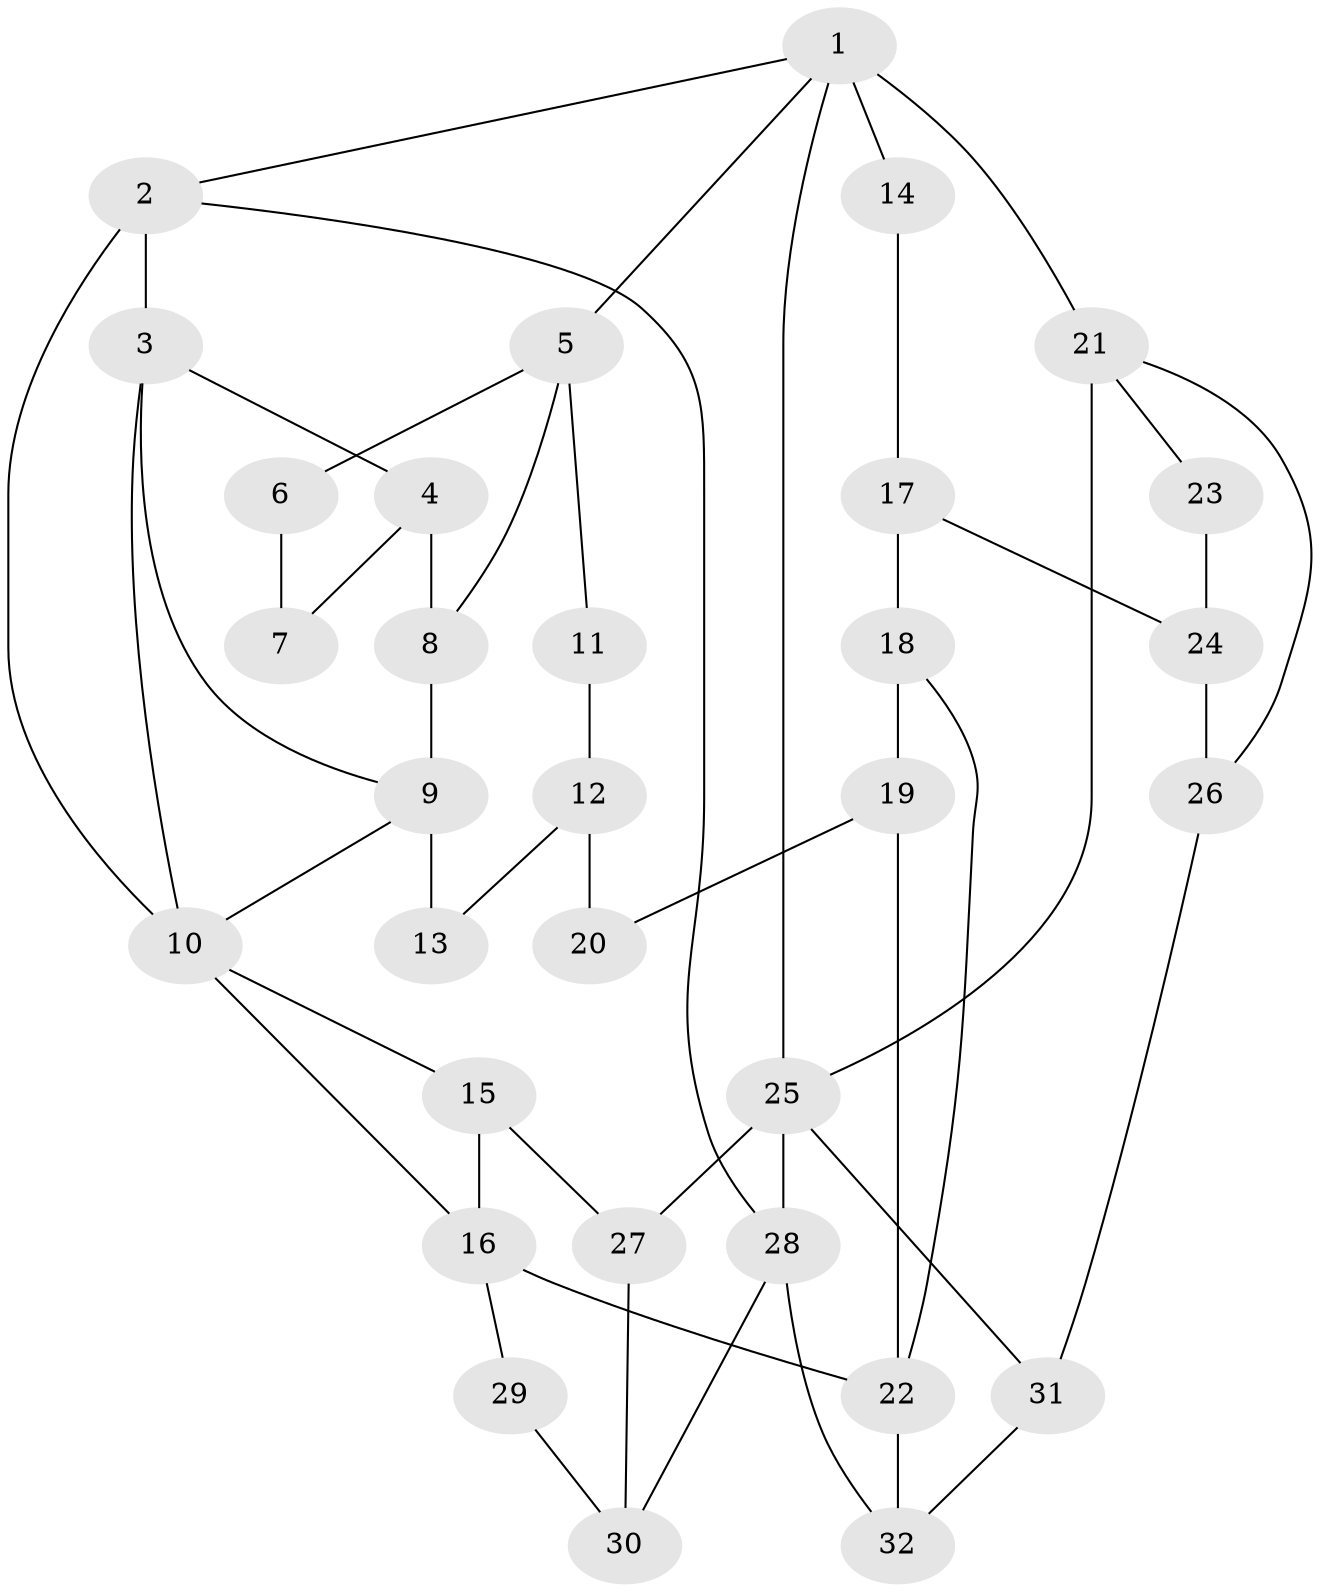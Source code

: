 // original degree distribution, {3: 0.019230769230769232, 6: 0.2692307692307692, 4: 0.28846153846153844, 5: 0.4230769230769231}
// Generated by graph-tools (version 1.1) at 2025/54/03/04/25 22:54:46]
// undirected, 32 vertices, 51 edges
graph export_dot {
  node [color=gray90,style=filled];
  1;
  2;
  3;
  4;
  5;
  6;
  7;
  8;
  9;
  10;
  11;
  12;
  13;
  14;
  15;
  16;
  17;
  18;
  19;
  20;
  21;
  22;
  23;
  24;
  25;
  26;
  27;
  28;
  29;
  30;
  31;
  32;
  1 -- 2 [weight=1.0];
  1 -- 5 [weight=2.0];
  1 -- 14 [weight=2.0];
  1 -- 21 [weight=2.0];
  1 -- 25 [weight=1.0];
  2 -- 3 [weight=1.0];
  2 -- 10 [weight=2.0];
  2 -- 28 [weight=1.0];
  3 -- 4 [weight=1.0];
  3 -- 9 [weight=1.0];
  3 -- 10 [weight=2.0];
  4 -- 7 [weight=1.0];
  4 -- 8 [weight=2.0];
  5 -- 6 [weight=2.0];
  5 -- 8 [weight=1.0];
  5 -- 11 [weight=1.0];
  6 -- 7 [weight=2.0];
  8 -- 9 [weight=1.0];
  9 -- 10 [weight=1.0];
  9 -- 13 [weight=3.0];
  10 -- 15 [weight=2.0];
  10 -- 16 [weight=1.0];
  11 -- 12 [weight=2.0];
  12 -- 13 [weight=2.0];
  12 -- 20 [weight=2.0];
  14 -- 17 [weight=1.0];
  15 -- 16 [weight=1.0];
  15 -- 27 [weight=2.0];
  16 -- 22 [weight=2.0];
  16 -- 29 [weight=1.0];
  17 -- 18 [weight=2.0];
  17 -- 24 [weight=2.0];
  18 -- 19 [weight=3.0];
  18 -- 22 [weight=1.0];
  19 -- 20 [weight=2.0];
  19 -- 22 [weight=1.0];
  21 -- 23 [weight=1.0];
  21 -- 25 [weight=1.0];
  21 -- 26 [weight=1.0];
  22 -- 32 [weight=2.0];
  23 -- 24 [weight=2.0];
  24 -- 26 [weight=2.0];
  25 -- 27 [weight=2.0];
  25 -- 28 [weight=2.0];
  25 -- 31 [weight=1.0];
  26 -- 31 [weight=1.0];
  27 -- 30 [weight=2.0];
  28 -- 30 [weight=1.0];
  28 -- 32 [weight=1.0];
  29 -- 30 [weight=2.0];
  31 -- 32 [weight=2.0];
}
